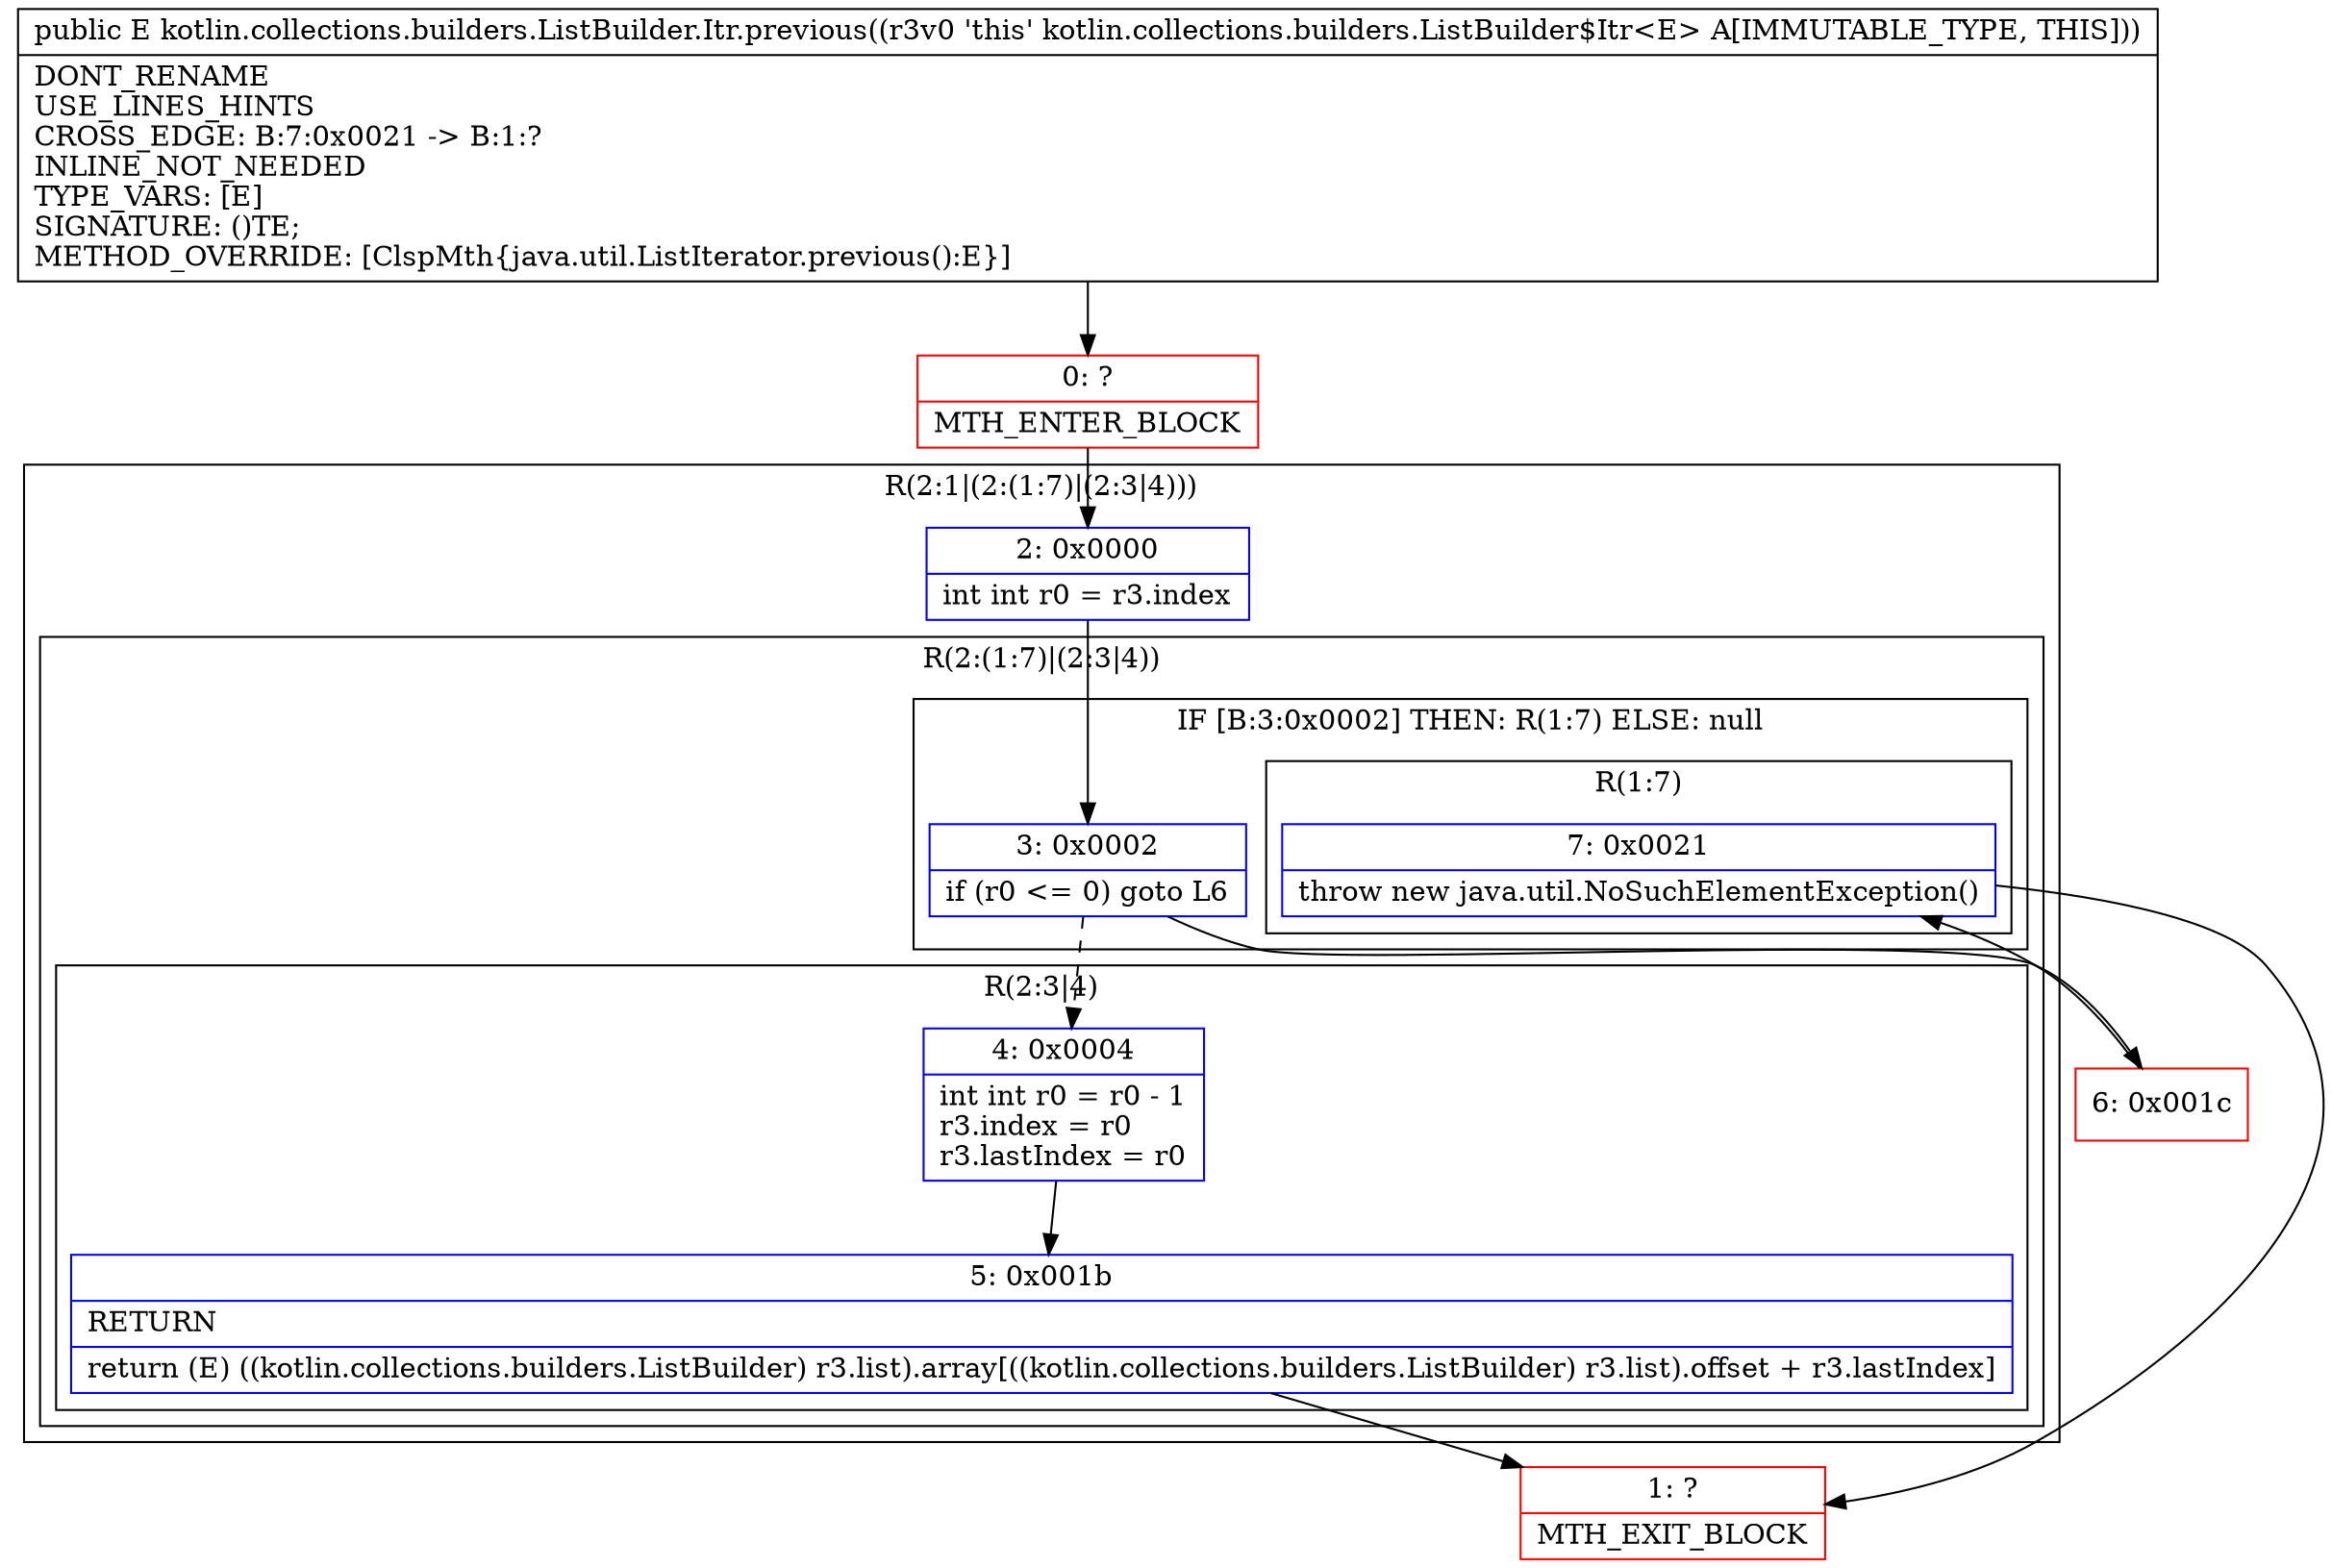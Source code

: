 digraph "CFG forkotlin.collections.builders.ListBuilder.Itr.previous()Ljava\/lang\/Object;" {
subgraph cluster_Region_977917985 {
label = "R(2:1|(2:(1:7)|(2:3|4)))";
node [shape=record,color=blue];
Node_2 [shape=record,label="{2\:\ 0x0000|int int r0 = r3.index\l}"];
subgraph cluster_Region_742936316 {
label = "R(2:(1:7)|(2:3|4))";
node [shape=record,color=blue];
subgraph cluster_IfRegion_1681542244 {
label = "IF [B:3:0x0002] THEN: R(1:7) ELSE: null";
node [shape=record,color=blue];
Node_3 [shape=record,label="{3\:\ 0x0002|if (r0 \<= 0) goto L6\l}"];
subgraph cluster_Region_580336612 {
label = "R(1:7)";
node [shape=record,color=blue];
Node_7 [shape=record,label="{7\:\ 0x0021|throw new java.util.NoSuchElementException()\l}"];
}
}
subgraph cluster_Region_2128627346 {
label = "R(2:3|4)";
node [shape=record,color=blue];
Node_4 [shape=record,label="{4\:\ 0x0004|int int r0 = r0 \- 1\lr3.index = r0\lr3.lastIndex = r0\l}"];
Node_5 [shape=record,label="{5\:\ 0x001b|RETURN\l|return (E) ((kotlin.collections.builders.ListBuilder) r3.list).array[((kotlin.collections.builders.ListBuilder) r3.list).offset + r3.lastIndex]\l}"];
}
}
}
Node_0 [shape=record,color=red,label="{0\:\ ?|MTH_ENTER_BLOCK\l}"];
Node_1 [shape=record,color=red,label="{1\:\ ?|MTH_EXIT_BLOCK\l}"];
Node_6 [shape=record,color=red,label="{6\:\ 0x001c}"];
MethodNode[shape=record,label="{public E kotlin.collections.builders.ListBuilder.Itr.previous((r3v0 'this' kotlin.collections.builders.ListBuilder$Itr\<E\> A[IMMUTABLE_TYPE, THIS]))  | DONT_RENAME\lUSE_LINES_HINTS\lCROSS_EDGE: B:7:0x0021 \-\> B:1:?\lINLINE_NOT_NEEDED\lTYPE_VARS: [E]\lSIGNATURE: ()TE;\lMETHOD_OVERRIDE: [ClspMth\{java.util.ListIterator.previous():E\}]\l}"];
MethodNode -> Node_0;Node_2 -> Node_3;
Node_3 -> Node_4[style=dashed];
Node_3 -> Node_6;
Node_7 -> Node_1;
Node_4 -> Node_5;
Node_5 -> Node_1;
Node_0 -> Node_2;
Node_6 -> Node_7;
}


